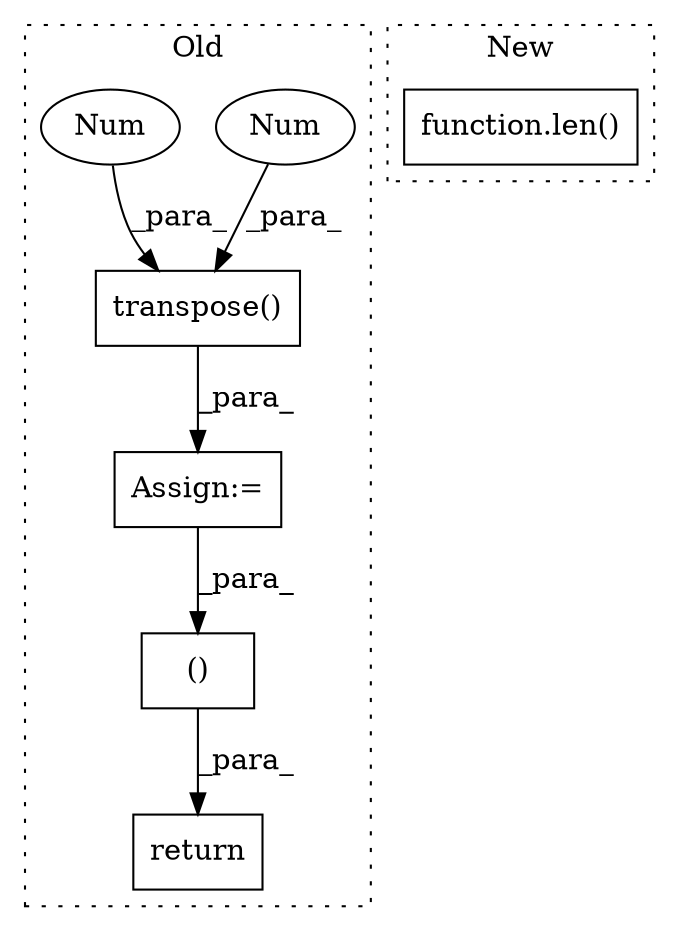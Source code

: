 digraph G {
subgraph cluster0 {
1 [label="transpose()" a="75" s="2729,2751" l="16,1" shape="box"];
3 [label="Num" a="76" s="2749" l="2" shape="ellipse"];
4 [label="Num" a="76" s="2745" l="2" shape="ellipse"];
5 [label="Assign:=" a="68" s="2709" l="3" shape="box"];
6 [label="return" a="93" s="2905" l="7" shape="box"];
7 [label="()" a="54" s="2937" l="116" shape="box"];
label = "Old";
style="dotted";
}
subgraph cluster1 {
2 [label="function.len()" a="75" s="2149,2162" l="4,1" shape="box"];
label = "New";
style="dotted";
}
1 -> 5 [label="_para_"];
3 -> 1 [label="_para_"];
4 -> 1 [label="_para_"];
5 -> 7 [label="_para_"];
7 -> 6 [label="_para_"];
}